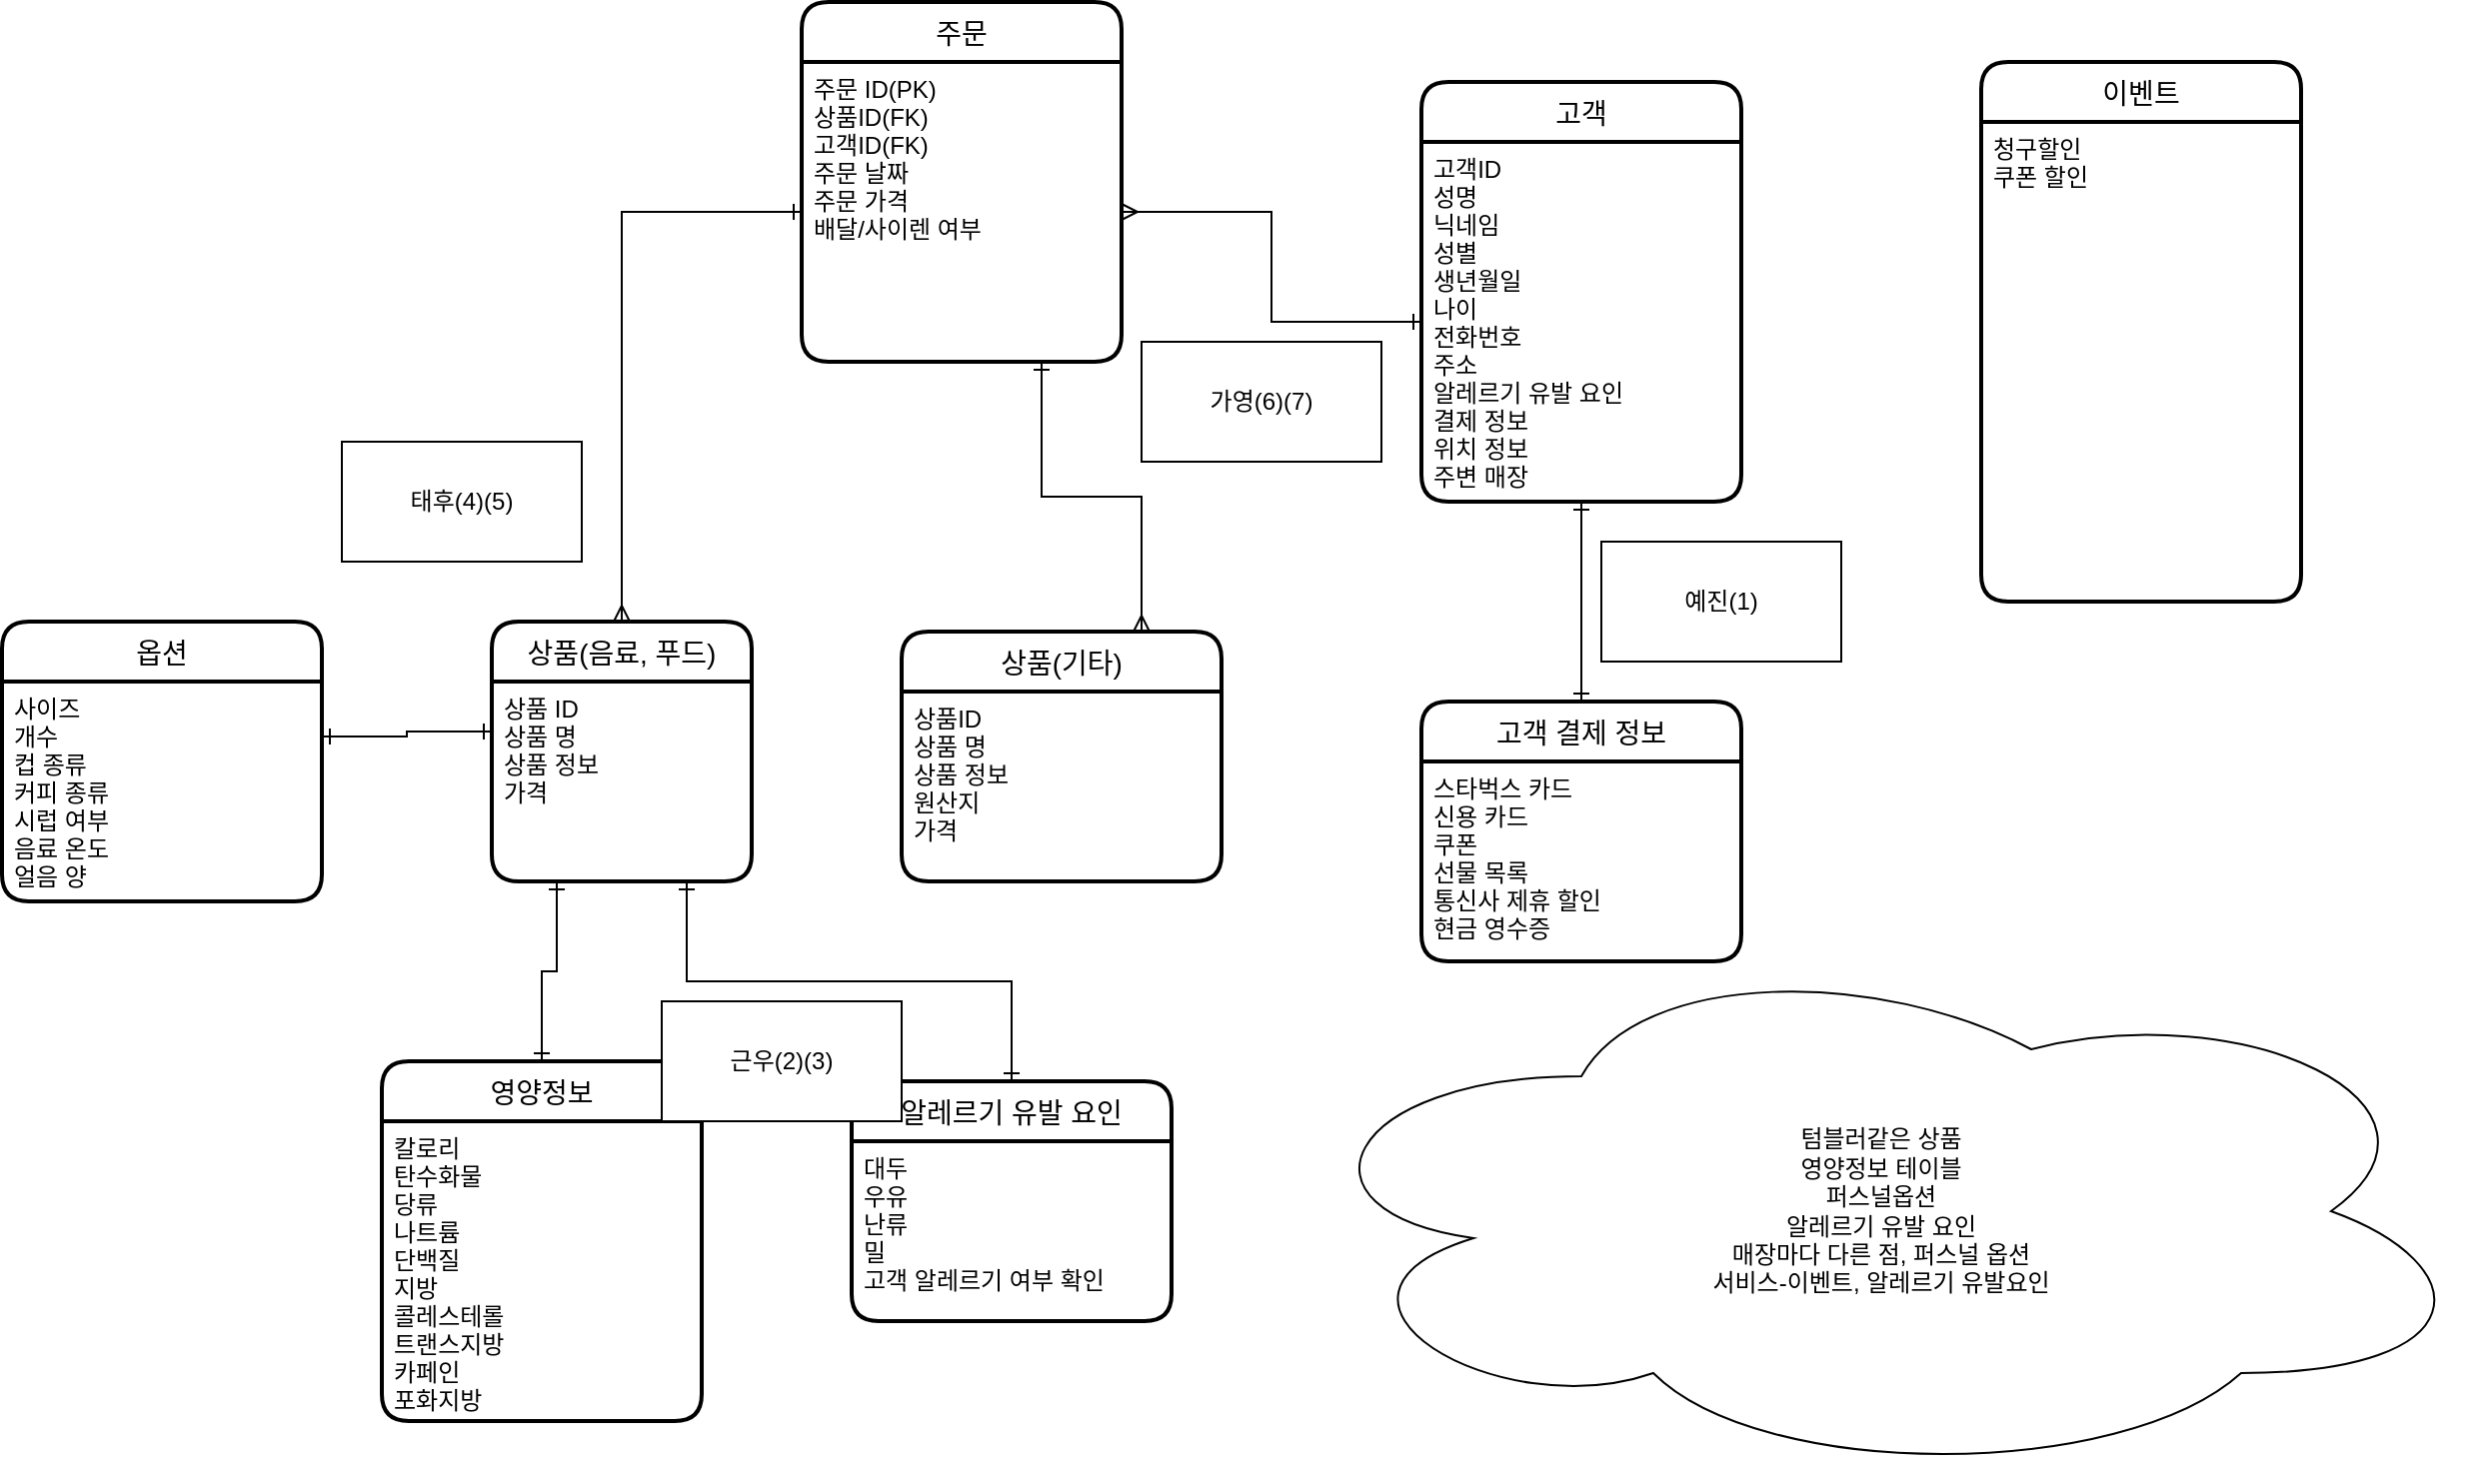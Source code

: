 <mxfile version="15.8.2" type="github">
  <diagram id="W9ckOoz4WOT1ZEHt1hy_" name="Page-1">
    <mxGraphModel dx="2622" dy="2682" grid="1" gridSize="10" guides="1" tooltips="1" connect="1" arrows="1" fold="1" page="1" pageScale="1" pageWidth="1200" pageHeight="1920" math="0" shadow="0">
      <root>
        <mxCell id="0" />
        <mxCell id="1" parent="0" />
        <mxCell id="fq3Up7ErpHEwBkzviiwg-22" value="고객" style="swimlane;childLayout=stackLayout;horizontal=1;startSize=30;horizontalStack=0;rounded=1;fontSize=14;fontStyle=0;strokeWidth=2;resizeParent=0;resizeLast=1;shadow=0;dashed=0;align=center;" parent="1" vertex="1">
          <mxGeometry x="670" y="-810" width="160" height="210" as="geometry" />
        </mxCell>
        <mxCell id="fq3Up7ErpHEwBkzviiwg-23" value="고객ID&#xa;성명&#xa;닉네임&#xa;성별&#xa;생년월일&#xa;나이&#xa;전화번호&#xa;주소&#xa;알레르기 유발 요인&#xa;결제 정보&#xa;위치 정보&#xa;주변 매장&#xa;" style="align=left;strokeColor=none;fillColor=none;spacingLeft=4;fontSize=12;verticalAlign=top;resizable=0;rotatable=0;part=1;" parent="fq3Up7ErpHEwBkzviiwg-22" vertex="1">
          <mxGeometry y="30" width="160" height="180" as="geometry" />
        </mxCell>
        <mxCell id="fq3Up7ErpHEwBkzviiwg-25" value="상품(음료, 푸드)" style="swimlane;childLayout=stackLayout;horizontal=1;startSize=30;horizontalStack=0;rounded=1;fontSize=14;fontStyle=0;strokeWidth=2;resizeParent=0;resizeLast=1;shadow=0;dashed=0;align=center;" parent="1" vertex="1">
          <mxGeometry x="205" y="-540" width="130" height="130" as="geometry" />
        </mxCell>
        <mxCell id="fq3Up7ErpHEwBkzviiwg-26" value="상품 ID&#xa;상품 명&#xa;상품 정보&#xa;가격&#xa;" style="align=left;strokeColor=none;fillColor=none;spacingLeft=4;fontSize=12;verticalAlign=top;resizable=0;rotatable=0;part=1;" parent="fq3Up7ErpHEwBkzviiwg-25" vertex="1">
          <mxGeometry y="30" width="130" height="100" as="geometry" />
        </mxCell>
        <mxCell id="fq3Up7ErpHEwBkzviiwg-29" value="텀블러같은 상품&lt;br&gt;영양정보 테이블&lt;br&gt;퍼스널옵션&lt;br&gt;알레르기 유발 요인&lt;br&gt;매장마다 다른 점, 퍼스널 옵션&lt;br&gt;서비스-이벤트, 알레르기 유발요인" style="ellipse;shape=cloud;whiteSpace=wrap;html=1;" parent="1" vertex="1">
          <mxGeometry x="600" y="-380" width="600" height="270" as="geometry" />
        </mxCell>
        <mxCell id="fq3Up7ErpHEwBkzviiwg-31" value="상품(기타)" style="swimlane;childLayout=stackLayout;horizontal=1;startSize=30;horizontalStack=0;rounded=1;fontSize=14;fontStyle=0;strokeWidth=2;resizeParent=0;resizeLast=1;shadow=0;dashed=0;align=center;" parent="1" vertex="1">
          <mxGeometry x="410" y="-535" width="160" height="125" as="geometry" />
        </mxCell>
        <mxCell id="fq3Up7ErpHEwBkzviiwg-32" value="상품ID&#xa;상품 명&#xa;상품 정보&#xa;원산지&#xa;가격" style="align=left;strokeColor=none;fillColor=none;spacingLeft=4;fontSize=12;verticalAlign=top;resizable=0;rotatable=0;part=1;" parent="fq3Up7ErpHEwBkzviiwg-31" vertex="1">
          <mxGeometry y="30" width="160" height="95" as="geometry" />
        </mxCell>
        <mxCell id="YSA9-jx7J6ZgSfu3KvQz-7" style="edgeStyle=orthogonalEdgeStyle;rounded=0;orthogonalLoop=1;jettySize=auto;html=1;exitX=0.5;exitY=0;exitDx=0;exitDy=0;entryX=0.25;entryY=1;entryDx=0;entryDy=0;startArrow=ERone;startFill=0;endArrow=ERone;endFill=0;" parent="1" source="fq3Up7ErpHEwBkzviiwg-35" target="fq3Up7ErpHEwBkzviiwg-26" edge="1">
          <mxGeometry relative="1" as="geometry" />
        </mxCell>
        <mxCell id="fq3Up7ErpHEwBkzviiwg-35" value="영양정보" style="swimlane;childLayout=stackLayout;horizontal=1;startSize=30;horizontalStack=0;rounded=1;fontSize=14;fontStyle=0;strokeWidth=2;resizeParent=0;resizeLast=1;shadow=0;dashed=0;align=center;" parent="1" vertex="1">
          <mxGeometry x="150" y="-320" width="160" height="180" as="geometry" />
        </mxCell>
        <mxCell id="fq3Up7ErpHEwBkzviiwg-36" value="칼로리&#xa;탄수화물&#xa;당류&#xa;나트륨&#xa;단백질&#xa;지방&#xa;콜레스테롤&#xa;트랜스지방&#xa;카페인&#xa;포화지방" style="align=left;strokeColor=none;fillColor=none;spacingLeft=4;fontSize=12;verticalAlign=top;resizable=0;rotatable=0;part=1;" parent="fq3Up7ErpHEwBkzviiwg-35" vertex="1">
          <mxGeometry y="30" width="160" height="150" as="geometry" />
        </mxCell>
        <mxCell id="YSA9-jx7J6ZgSfu3KvQz-9" style="edgeStyle=orthogonalEdgeStyle;rounded=0;orthogonalLoop=1;jettySize=auto;html=1;exitX=0.75;exitY=1;exitDx=0;exitDy=0;entryX=0.75;entryY=0;entryDx=0;entryDy=0;startArrow=ERone;startFill=0;endArrow=ERmany;endFill=0;" parent="1" source="uZhMAtmSy9ZaWpm4lD-0-5" target="fq3Up7ErpHEwBkzviiwg-31" edge="1">
          <mxGeometry relative="1" as="geometry" />
        </mxCell>
        <mxCell id="uZhMAtmSy9ZaWpm4lD-0-5" value="주문" style="swimlane;childLayout=stackLayout;horizontal=1;startSize=30;horizontalStack=0;rounded=1;fontSize=14;fontStyle=0;strokeWidth=2;resizeParent=0;resizeLast=1;shadow=0;dashed=0;align=center;" parent="1" vertex="1">
          <mxGeometry x="360" y="-850" width="160" height="180" as="geometry" />
        </mxCell>
        <mxCell id="uZhMAtmSy9ZaWpm4lD-0-6" value="주문 ID(PK)&#xa;상품ID(FK)&#xa;고객ID(FK)&#xa;주문 날짜&#xa;주문 가격&#xa;배달/사이렌 여부" style="align=left;strokeColor=none;fillColor=none;spacingLeft=4;fontSize=12;verticalAlign=top;resizable=0;rotatable=0;part=1;" parent="uZhMAtmSy9ZaWpm4lD-0-5" vertex="1">
          <mxGeometry y="30" width="160" height="150" as="geometry" />
        </mxCell>
        <mxCell id="dtZZyart_YpHSdSew_Np-31" style="edgeStyle=orthogonalEdgeStyle;rounded=0;orthogonalLoop=1;jettySize=auto;html=1;exitX=0.5;exitY=1;exitDx=0;exitDy=0;" parent="uZhMAtmSy9ZaWpm4lD-0-5" source="uZhMAtmSy9ZaWpm4lD-0-6" target="uZhMAtmSy9ZaWpm4lD-0-6" edge="1">
          <mxGeometry relative="1" as="geometry" />
        </mxCell>
        <mxCell id="uZhMAtmSy9ZaWpm4lD-0-9" value="이벤트" style="swimlane;childLayout=stackLayout;horizontal=1;startSize=30;horizontalStack=0;rounded=1;fontSize=14;fontStyle=0;strokeWidth=2;resizeParent=0;resizeLast=1;shadow=0;dashed=0;align=center;" parent="1" vertex="1">
          <mxGeometry x="950" y="-820" width="160" height="270" as="geometry" />
        </mxCell>
        <mxCell id="uZhMAtmSy9ZaWpm4lD-0-10" value="청구할인&#xa;쿠폰 할인" style="align=left;strokeColor=none;fillColor=none;spacingLeft=4;fontSize=12;verticalAlign=top;resizable=0;rotatable=0;part=1;" parent="uZhMAtmSy9ZaWpm4lD-0-9" vertex="1">
          <mxGeometry y="30" width="160" height="240" as="geometry" />
        </mxCell>
        <mxCell id="dtZZyart_YpHSdSew_Np-25" value="고객 결제 정보" style="swimlane;childLayout=stackLayout;horizontal=1;startSize=30;horizontalStack=0;rounded=1;fontSize=14;fontStyle=0;strokeWidth=2;resizeParent=0;resizeLast=1;shadow=0;dashed=0;align=center;" parent="1" vertex="1">
          <mxGeometry x="670" y="-500" width="160" height="130" as="geometry" />
        </mxCell>
        <mxCell id="dtZZyart_YpHSdSew_Np-26" value="스타벅스 카드&#xa;신용 카드&#xa;쿠폰&#xa;선물 목록&#xa;통신사 제휴 할인&#xa;현금 영수증" style="align=left;strokeColor=none;fillColor=none;spacingLeft=4;fontSize=12;verticalAlign=top;resizable=0;rotatable=0;part=1;" parent="dtZZyart_YpHSdSew_Np-25" vertex="1">
          <mxGeometry y="30" width="160" height="100" as="geometry" />
        </mxCell>
        <mxCell id="YSA9-jx7J6ZgSfu3KvQz-8" style="edgeStyle=orthogonalEdgeStyle;rounded=0;orthogonalLoop=1;jettySize=auto;html=1;exitX=0.5;exitY=0;exitDx=0;exitDy=0;entryX=0.75;entryY=1;entryDx=0;entryDy=0;startArrow=ERone;startFill=0;endArrow=ERone;endFill=0;" parent="1" source="dtZZyart_YpHSdSew_Np-27" target="fq3Up7ErpHEwBkzviiwg-26" edge="1">
          <mxGeometry relative="1" as="geometry" />
        </mxCell>
        <mxCell id="dtZZyart_YpHSdSew_Np-27" value="알레르기 유발 요인" style="swimlane;childLayout=stackLayout;horizontal=1;startSize=30;horizontalStack=0;rounded=1;fontSize=14;fontStyle=0;strokeWidth=2;resizeParent=0;resizeLast=1;shadow=0;dashed=0;align=center;" parent="1" vertex="1">
          <mxGeometry x="385" y="-310" width="160" height="120" as="geometry" />
        </mxCell>
        <mxCell id="dtZZyart_YpHSdSew_Np-28" value="대두&#xa;우유&#xa;난류&#xa;밀&#xa;고객 알레르기 여부 확인" style="align=left;strokeColor=none;fillColor=none;spacingLeft=4;fontSize=12;verticalAlign=top;resizable=0;rotatable=0;part=1;" parent="dtZZyart_YpHSdSew_Np-27" vertex="1">
          <mxGeometry y="30" width="160" height="90" as="geometry" />
        </mxCell>
        <mxCell id="dtZZyart_YpHSdSew_Np-29" value="옵션" style="swimlane;childLayout=stackLayout;horizontal=1;startSize=30;horizontalStack=0;rounded=1;fontSize=14;fontStyle=0;strokeWidth=2;resizeParent=0;resizeLast=1;shadow=0;dashed=0;align=center;" parent="1" vertex="1">
          <mxGeometry x="-40" y="-540" width="160" height="140" as="geometry" />
        </mxCell>
        <mxCell id="dtZZyart_YpHSdSew_Np-30" value="사이즈&#xa;개수&#xa;컵 종류&#xa;커피 종류&#xa;시럽 여부&#xa;음료 온도&#xa;얼음 양" style="align=left;strokeColor=none;fillColor=none;spacingLeft=4;fontSize=12;verticalAlign=top;resizable=0;rotatable=0;part=1;" parent="dtZZyart_YpHSdSew_Np-29" vertex="1">
          <mxGeometry y="30" width="160" height="110" as="geometry" />
        </mxCell>
        <mxCell id="YSA9-jx7J6ZgSfu3KvQz-4" style="edgeStyle=orthogonalEdgeStyle;rounded=0;orthogonalLoop=1;jettySize=auto;html=1;exitX=0;exitY=0.5;exitDx=0;exitDy=0;entryX=0.5;entryY=0;entryDx=0;entryDy=0;endArrow=ERmany;endFill=0;startArrow=ERone;startFill=0;" parent="1" source="uZhMAtmSy9ZaWpm4lD-0-6" target="fq3Up7ErpHEwBkzviiwg-25" edge="1">
          <mxGeometry relative="1" as="geometry" />
        </mxCell>
        <mxCell id="YSA9-jx7J6ZgSfu3KvQz-11" style="edgeStyle=orthogonalEdgeStyle;rounded=0;orthogonalLoop=1;jettySize=auto;html=1;exitX=1;exitY=0.25;exitDx=0;exitDy=0;entryX=0;entryY=0.25;entryDx=0;entryDy=0;startArrow=ERone;startFill=0;endArrow=ERone;endFill=0;" parent="1" source="dtZZyart_YpHSdSew_Np-30" target="fq3Up7ErpHEwBkzviiwg-26" edge="1">
          <mxGeometry relative="1" as="geometry" />
        </mxCell>
        <mxCell id="YSA9-jx7J6ZgSfu3KvQz-12" style="edgeStyle=orthogonalEdgeStyle;rounded=0;orthogonalLoop=1;jettySize=auto;html=1;exitX=1;exitY=0.5;exitDx=0;exitDy=0;entryX=0;entryY=0.5;entryDx=0;entryDy=0;startArrow=ERmany;startFill=0;endArrow=ERone;endFill=0;" parent="1" source="uZhMAtmSy9ZaWpm4lD-0-6" target="fq3Up7ErpHEwBkzviiwg-23" edge="1">
          <mxGeometry relative="1" as="geometry" />
        </mxCell>
        <mxCell id="YSA9-jx7J6ZgSfu3KvQz-13" style="edgeStyle=orthogonalEdgeStyle;rounded=0;orthogonalLoop=1;jettySize=auto;html=1;exitX=0.5;exitY=1;exitDx=0;exitDy=0;entryX=0.5;entryY=0;entryDx=0;entryDy=0;startArrow=ERone;startFill=0;endArrow=ERone;endFill=0;" parent="1" source="fq3Up7ErpHEwBkzviiwg-23" target="dtZZyart_YpHSdSew_Np-25" edge="1">
          <mxGeometry relative="1" as="geometry" />
        </mxCell>
        <mxCell id="moNPyxHek1df-f0fX98K-1" value="예진(1)" style="rounded=0;whiteSpace=wrap;html=1;" vertex="1" parent="1">
          <mxGeometry x="760" y="-580" width="120" height="60" as="geometry" />
        </mxCell>
        <mxCell id="moNPyxHek1df-f0fX98K-2" value="근우(2)(3)" style="rounded=0;whiteSpace=wrap;html=1;" vertex="1" parent="1">
          <mxGeometry x="290" y="-350" width="120" height="60" as="geometry" />
        </mxCell>
        <mxCell id="moNPyxHek1df-f0fX98K-4" value="태후(4)(5)" style="rounded=0;whiteSpace=wrap;html=1;" vertex="1" parent="1">
          <mxGeometry x="130" y="-630" width="120" height="60" as="geometry" />
        </mxCell>
        <mxCell id="moNPyxHek1df-f0fX98K-5" value="가영(6)(7)" style="rounded=0;whiteSpace=wrap;html=1;" vertex="1" parent="1">
          <mxGeometry x="530" y="-680" width="120" height="60" as="geometry" />
        </mxCell>
      </root>
    </mxGraphModel>
  </diagram>
</mxfile>
